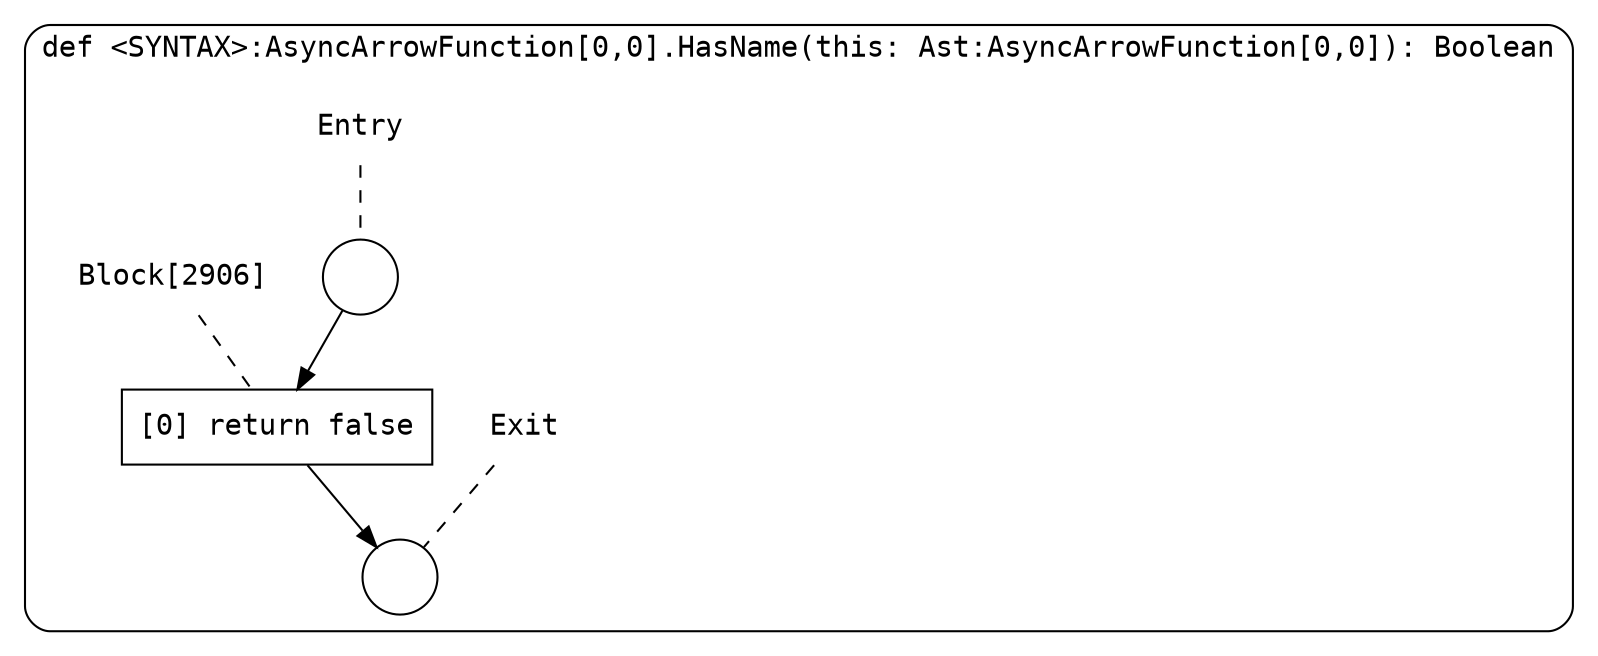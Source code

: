 digraph {
  graph [fontname = "Consolas"]
  node [fontname = "Consolas"]
  edge [fontname = "Consolas"]
  subgraph cluster676 {
    label = "def <SYNTAX>:AsyncArrowFunction[0,0].HasName(this: Ast:AsyncArrowFunction[0,0]): Boolean"
    style = rounded
    cluster676_entry_name [shape=none, label=<<font color="black">Entry</font>>]
    cluster676_entry_name -> cluster676_entry [arrowhead=none, color="black", style=dashed]
    cluster676_entry [shape=circle label=" " color="black" fillcolor="white" style=filled]
    cluster676_entry -> node2906 [color="black"]
    cluster676_exit_name [shape=none, label=<<font color="black">Exit</font>>]
    cluster676_exit_name -> cluster676_exit [arrowhead=none, color="black", style=dashed]
    cluster676_exit [shape=circle label=" " color="black" fillcolor="white" style=filled]
    node2906_name [shape=none, label=<<font color="black">Block[2906]</font>>]
    node2906_name -> node2906 [arrowhead=none, color="black", style=dashed]
    node2906 [shape=box, label=<<font color="black">[0] return false<BR ALIGN="LEFT"/></font>> color="black" fillcolor="white", style=filled]
    node2906 -> cluster676_exit [color="black"]
  }
}